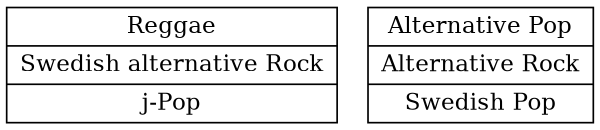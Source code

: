 digraph {
    size=4; 
    node [shape=record];
    splines=false;

    subgraph {
        core [label="{Reggae | Swedish alternative Rock | j-Pop}"];
        other [label="{Alternative Pop | Alternative Rock | Swedish Pop}"];
    }
}

